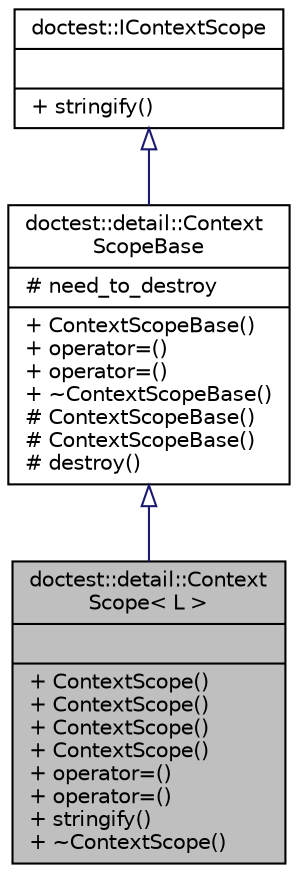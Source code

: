 digraph "doctest::detail::ContextScope&lt; L &gt;"
{
 // LATEX_PDF_SIZE
  edge [fontname="Helvetica",fontsize="10",labelfontname="Helvetica",labelfontsize="10"];
  node [fontname="Helvetica",fontsize="10",shape=record];
  Node1 [label="{doctest::detail::Context\lScope\< L \>\n||+ ContextScope()\l+ ContextScope()\l+ ContextScope()\l+ ContextScope()\l+ operator=()\l+ operator=()\l+ stringify()\l+ ~ContextScope()\l}",height=0.2,width=0.4,color="black", fillcolor="grey75", style="filled", fontcolor="black",tooltip=" "];
  Node2 -> Node1 [dir="back",color="midnightblue",fontsize="10",style="solid",arrowtail="onormal",fontname="Helvetica"];
  Node2 [label="{doctest::detail::Context\lScopeBase\n|# need_to_destroy\l|+ ContextScopeBase()\l+ operator=()\l+ operator=()\l+ ~ContextScopeBase()\l# ContextScopeBase()\l# ContextScopeBase()\l# destroy()\l}",height=0.2,width=0.4,color="black", fillcolor="white", style="filled",URL="$structdoctest_1_1detail_1_1ContextScopeBase.html",tooltip=" "];
  Node3 -> Node2 [dir="back",color="midnightblue",fontsize="10",style="solid",arrowtail="onormal",fontname="Helvetica"];
  Node3 [label="{doctest::IContextScope\n||+ stringify()\l}",height=0.2,width=0.4,color="black", fillcolor="white", style="filled",URL="$structdoctest_1_1IContextScope.html",tooltip=" "];
}
